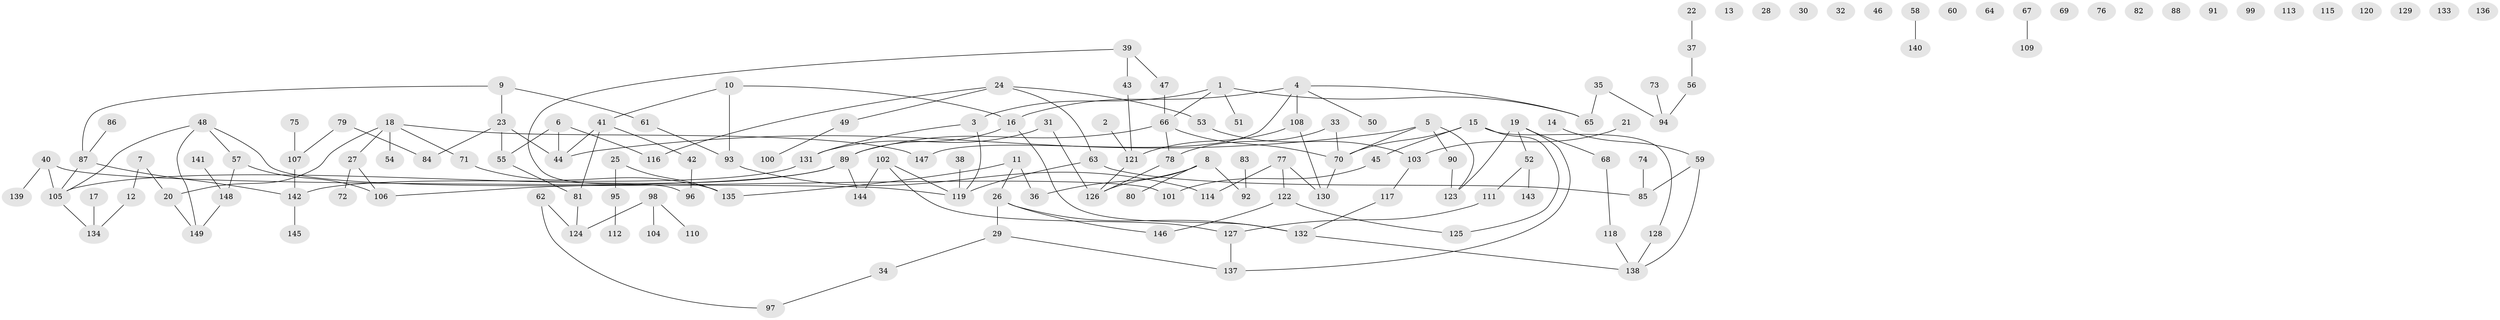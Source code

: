 // coarse degree distribution, {4: 0.13725490196078433, 1: 0.19607843137254902, 6: 0.049019607843137254, 7: 0.00980392156862745, 3: 0.1568627450980392, 2: 0.18627450980392157, 5: 0.06862745098039216, 0: 0.19607843137254902}
// Generated by graph-tools (version 1.1) at 2025/23/03/03/25 07:23:25]
// undirected, 149 vertices, 164 edges
graph export_dot {
graph [start="1"]
  node [color=gray90,style=filled];
  1;
  2;
  3;
  4;
  5;
  6;
  7;
  8;
  9;
  10;
  11;
  12;
  13;
  14;
  15;
  16;
  17;
  18;
  19;
  20;
  21;
  22;
  23;
  24;
  25;
  26;
  27;
  28;
  29;
  30;
  31;
  32;
  33;
  34;
  35;
  36;
  37;
  38;
  39;
  40;
  41;
  42;
  43;
  44;
  45;
  46;
  47;
  48;
  49;
  50;
  51;
  52;
  53;
  54;
  55;
  56;
  57;
  58;
  59;
  60;
  61;
  62;
  63;
  64;
  65;
  66;
  67;
  68;
  69;
  70;
  71;
  72;
  73;
  74;
  75;
  76;
  77;
  78;
  79;
  80;
  81;
  82;
  83;
  84;
  85;
  86;
  87;
  88;
  89;
  90;
  91;
  92;
  93;
  94;
  95;
  96;
  97;
  98;
  99;
  100;
  101;
  102;
  103;
  104;
  105;
  106;
  107;
  108;
  109;
  110;
  111;
  112;
  113;
  114;
  115;
  116;
  117;
  118;
  119;
  120;
  121;
  122;
  123;
  124;
  125;
  126;
  127;
  128;
  129;
  130;
  131;
  132;
  133;
  134;
  135;
  136;
  137;
  138;
  139;
  140;
  141;
  142;
  143;
  144;
  145;
  146;
  147;
  148;
  149;
  1 -- 3;
  1 -- 51;
  1 -- 65;
  1 -- 66;
  2 -- 121;
  3 -- 119;
  3 -- 131;
  4 -- 16;
  4 -- 50;
  4 -- 65;
  4 -- 108;
  4 -- 147;
  5 -- 44;
  5 -- 70;
  5 -- 90;
  5 -- 123;
  6 -- 44;
  6 -- 55;
  6 -- 116;
  7 -- 12;
  7 -- 20;
  8 -- 36;
  8 -- 80;
  8 -- 92;
  8 -- 126;
  9 -- 23;
  9 -- 61;
  9 -- 87;
  10 -- 16;
  10 -- 41;
  10 -- 93;
  11 -- 26;
  11 -- 36;
  11 -- 135;
  12 -- 134;
  14 -- 59;
  15 -- 45;
  15 -- 70;
  15 -- 125;
  15 -- 128;
  16 -- 89;
  16 -- 132;
  17 -- 134;
  18 -- 20;
  18 -- 27;
  18 -- 54;
  18 -- 71;
  18 -- 147;
  19 -- 52;
  19 -- 68;
  19 -- 123;
  19 -- 137;
  20 -- 149;
  21 -- 103;
  22 -- 37;
  23 -- 44;
  23 -- 55;
  23 -- 84;
  24 -- 49;
  24 -- 53;
  24 -- 63;
  24 -- 116;
  25 -- 95;
  25 -- 135;
  26 -- 29;
  26 -- 132;
  26 -- 146;
  27 -- 72;
  27 -- 106;
  29 -- 34;
  29 -- 137;
  31 -- 126;
  31 -- 131;
  33 -- 70;
  33 -- 78;
  34 -- 97;
  35 -- 65;
  35 -- 94;
  37 -- 56;
  38 -- 119;
  39 -- 43;
  39 -- 47;
  39 -- 96;
  40 -- 105;
  40 -- 119;
  40 -- 139;
  41 -- 42;
  41 -- 44;
  41 -- 81;
  42 -- 96;
  43 -- 121;
  45 -- 101;
  47 -- 66;
  48 -- 57;
  48 -- 101;
  48 -- 105;
  48 -- 149;
  49 -- 100;
  52 -- 111;
  52 -- 143;
  53 -- 103;
  55 -- 81;
  56 -- 94;
  57 -- 106;
  57 -- 148;
  58 -- 140;
  59 -- 85;
  59 -- 138;
  61 -- 93;
  62 -- 97;
  62 -- 124;
  63 -- 85;
  63 -- 119;
  66 -- 70;
  66 -- 78;
  66 -- 89;
  67 -- 109;
  68 -- 118;
  70 -- 130;
  71 -- 135;
  73 -- 94;
  74 -- 85;
  75 -- 107;
  77 -- 114;
  77 -- 122;
  77 -- 130;
  78 -- 126;
  79 -- 84;
  79 -- 107;
  81 -- 124;
  83 -- 92;
  86 -- 87;
  87 -- 105;
  87 -- 142;
  89 -- 105;
  89 -- 106;
  89 -- 144;
  90 -- 123;
  93 -- 114;
  95 -- 112;
  98 -- 104;
  98 -- 110;
  98 -- 124;
  102 -- 119;
  102 -- 127;
  102 -- 144;
  103 -- 117;
  105 -- 134;
  107 -- 142;
  108 -- 121;
  108 -- 130;
  111 -- 127;
  117 -- 132;
  118 -- 138;
  121 -- 126;
  122 -- 125;
  122 -- 146;
  127 -- 137;
  128 -- 138;
  131 -- 142;
  132 -- 138;
  141 -- 148;
  142 -- 145;
  148 -- 149;
}
